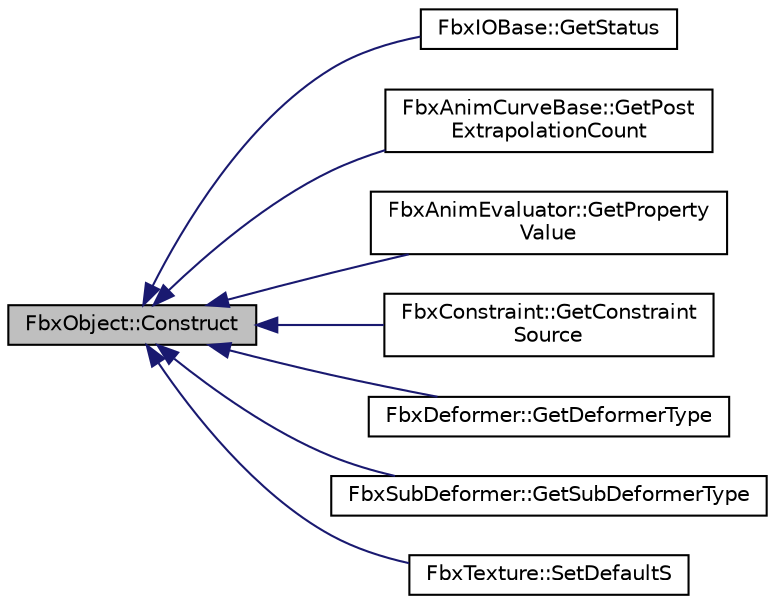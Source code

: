 digraph "FbxObject::Construct"
{
  edge [fontname="Helvetica",fontsize="10",labelfontname="Helvetica",labelfontsize="10"];
  node [fontname="Helvetica",fontsize="10",shape=record];
  rankdir="LR";
  Node28 [label="FbxObject::Construct",height=0.2,width=0.4,color="black", fillcolor="grey75", style="filled", fontcolor="black"];
  Node28 -> Node29 [dir="back",color="midnightblue",fontsize="10",style="solid",fontname="Helvetica"];
  Node29 [label="FbxIOBase::GetStatus",height=0.2,width=0.4,color="black", fillcolor="white", style="filled",URL="$class_fbx_i_o_base.html#a078e47a99b119278ca3ee639e2da5b6d",tooltip="Get the status object containing the success or failure state. "];
  Node28 -> Node30 [dir="back",color="midnightblue",fontsize="10",style="solid",fontname="Helvetica"];
  Node30 [label="FbxAnimCurveBase::GetPost\lExtrapolationCount",height=0.2,width=0.4,color="black", fillcolor="white", style="filled",URL="$class_fbx_anim_curve_base.html#a2ccd05e435a7f010759c947815c55475"];
  Node28 -> Node31 [dir="back",color="midnightblue",fontsize="10",style="solid",fontname="Helvetica"];
  Node31 [label="FbxAnimEvaluator::GetProperty\lValue",height=0.2,width=0.4,color="black", fillcolor="white", style="filled",URL="$class_fbx_anim_evaluator.html#a49b4a647d33b2ce26b27ba35ddb8a0ed"];
  Node28 -> Node32 [dir="back",color="midnightblue",fontsize="10",style="solid",fontname="Helvetica"];
  Node32 [label="FbxConstraint::GetConstraint\lSource",height=0.2,width=0.4,color="black", fillcolor="white", style="filled",URL="$class_fbx_constraint.html#a5ff6fe6fc98af1e33e8b297bc1cea007"];
  Node28 -> Node33 [dir="back",color="midnightblue",fontsize="10",style="solid",fontname="Helvetica"];
  Node33 [label="FbxDeformer::GetDeformerType",height=0.2,width=0.4,color="black", fillcolor="white", style="filled",URL="$class_fbx_deformer.html#adbc586e383f788f24d7fce9ed859d481"];
  Node28 -> Node34 [dir="back",color="midnightblue",fontsize="10",style="solid",fontname="Helvetica"];
  Node34 [label="FbxSubDeformer::GetSubDeformerType",height=0.2,width=0.4,color="black", fillcolor="white", style="filled",URL="$class_fbx_sub_deformer.html#a1a1998b98ca03598bc6bec630e1aaa97"];
  Node28 -> Node35 [dir="back",color="midnightblue",fontsize="10",style="solid",fontname="Helvetica"];
  Node35 [label="FbxTexture::SetDefaultS",height=0.2,width=0.4,color="black", fillcolor="white", style="filled",URL="$class_fbx_texture.html#ae7a6ee36439e0117cdd3bc6e198df50c"];
}
